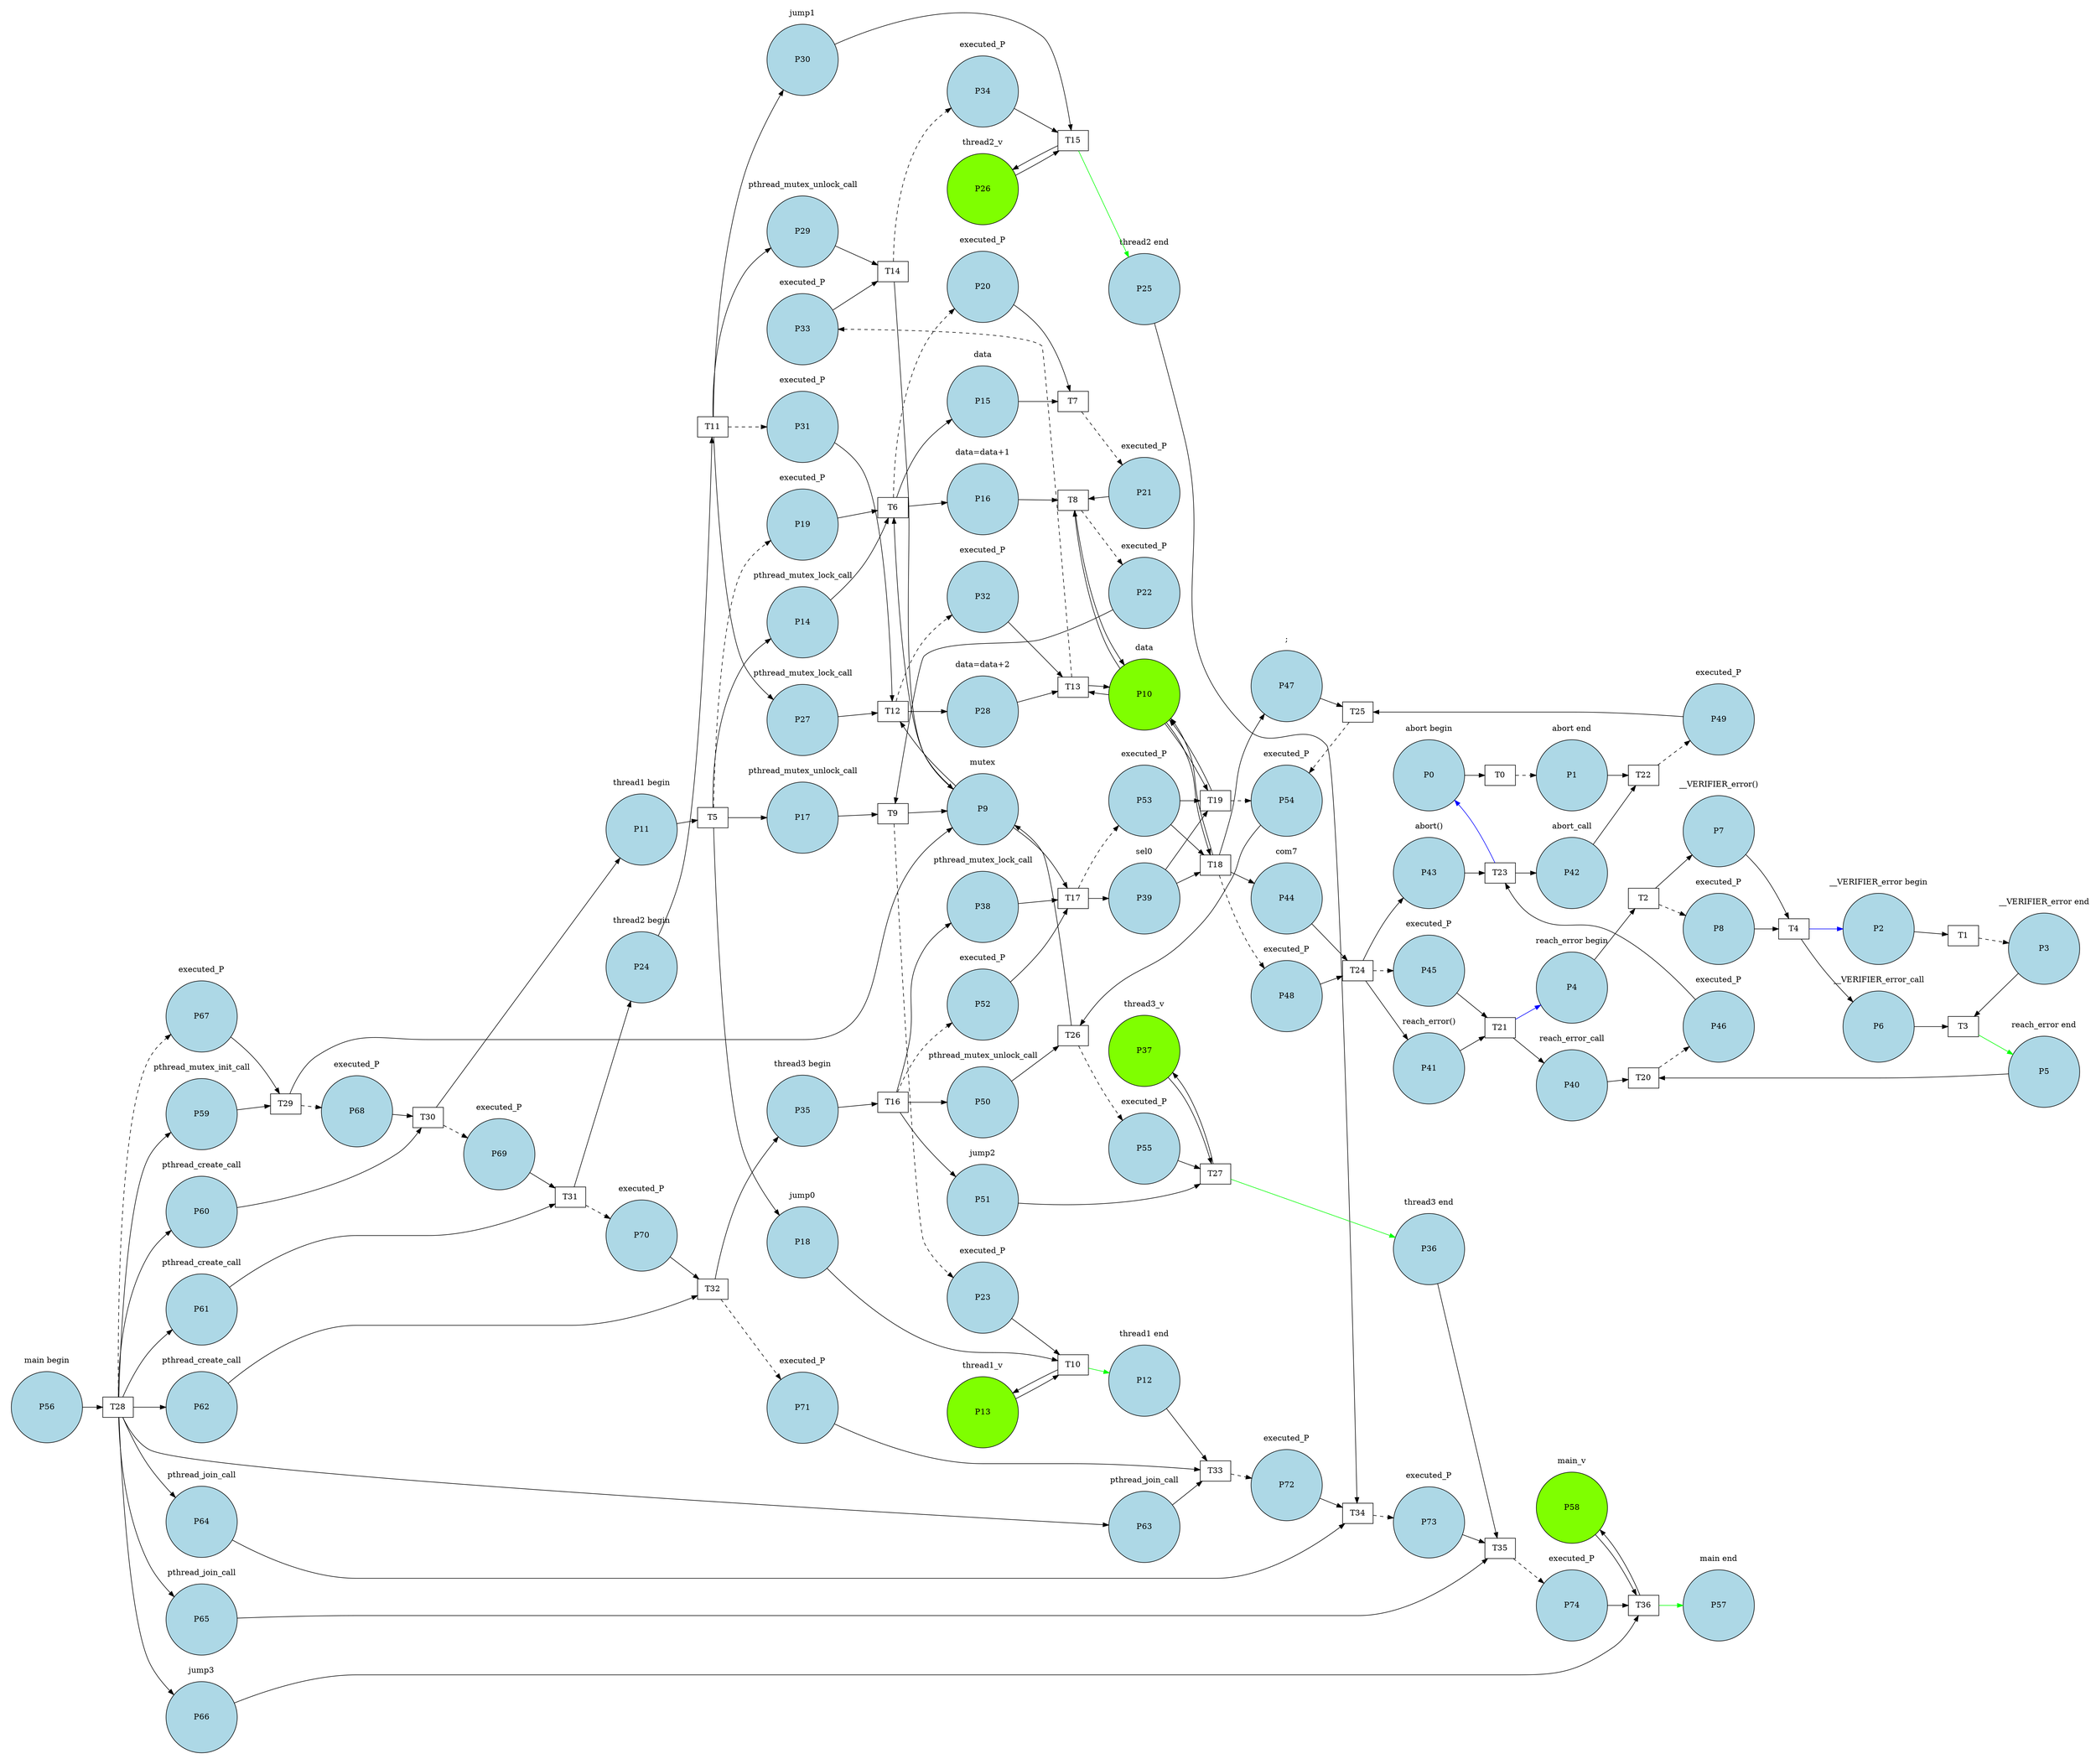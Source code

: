 digraph G{
rankdir = LR
subgraph cluster_P0{label="abort begin"color="white"P0[shape=circle, width=1.75,style="filled",color="black",fillcolor="lightblue"]}
subgraph cluster_P1{label="abort end"color="white"P1[shape=circle, width=1.75,style="filled",color="black",fillcolor="lightblue"]}
subgraph cluster_P2{label="__VERIFIER_error begin"color="white"P2[shape=circle, width=1.75,style="filled",color="black",fillcolor="lightblue"]}
subgraph cluster_P3{label="__VERIFIER_error end"color="white"P3[shape=circle, width=1.75,style="filled",color="black",fillcolor="lightblue"]}
subgraph cluster_P4{label="reach_error begin"color="white"P4[shape=circle, width=1.75,style="filled",color="black",fillcolor="lightblue"]}
subgraph cluster_P5{label="reach_error end"color="white"P5[shape=circle, width=1.75,style="filled",color="black",fillcolor="lightblue"]}
subgraph cluster_P6{label="__VERIFIER_error_call"color="white"P6[shape=circle, width=1.75,style="filled",color="black",fillcolor="lightblue"]}
subgraph cluster_P7{label="__VERIFIER_error()"color="white"P7[shape=circle, width=1.75,style="filled",color="black",fillcolor="lightblue"]}
subgraph cluster_P8{label="executed_P"color="white"P8[shape=circle, width=1.75,style="filled",color="black",fillcolor="lightblue"]}
subgraph cluster_P9{label="mutex"color="white"P9[shape=circle, width=1.75,style="filled",color="black",fillcolor="lightblue"]}
subgraph cluster_P10{label="data"color="white"P10[shape=circle, width=1.75,style="filled",color="black",fillcolor="chartreuse"]}
subgraph cluster_P11{label="thread1 begin"color="white"P11[shape=circle, width=1.75,style="filled",color="black",fillcolor="lightblue"]}
subgraph cluster_P12{label="thread1 end"color="white"P12[shape=circle, width=1.75,style="filled",color="black",fillcolor="lightblue"]}
subgraph cluster_P13{label="thread1_v"color="white"P13[shape=circle, width=1.75,style="filled",color="black",fillcolor="chartreuse"]}
subgraph cluster_P14{label="pthread_mutex_lock_call"color="white"P14[shape=circle, width=1.75,style="filled",color="black",fillcolor="lightblue"]}
subgraph cluster_P15{label="data"color="white"P15[shape=circle, width=1.75,style="filled",color="black",fillcolor="lightblue"]}
subgraph cluster_P16{label="data=data+1"color="white"P16[shape=circle, width=1.75,style="filled",color="black",fillcolor="lightblue"]}
subgraph cluster_P17{label="pthread_mutex_unlock_call"color="white"P17[shape=circle, width=1.75,style="filled",color="black",fillcolor="lightblue"]}
subgraph cluster_P18{label="jump0"color="white"P18[shape=circle, width=1.75,style="filled",color="black",fillcolor="lightblue"]}
subgraph cluster_P19{label="executed_P"color="white"P19[shape=circle, width=1.75,style="filled",color="black",fillcolor="lightblue"]}
subgraph cluster_P20{label="executed_P"color="white"P20[shape=circle, width=1.75,style="filled",color="black",fillcolor="lightblue"]}
subgraph cluster_P21{label="executed_P"color="white"P21[shape=circle, width=1.75,style="filled",color="black",fillcolor="lightblue"]}
subgraph cluster_P22{label="executed_P"color="white"P22[shape=circle, width=1.75,style="filled",color="black",fillcolor="lightblue"]}
subgraph cluster_P23{label="executed_P"color="white"P23[shape=circle, width=1.75,style="filled",color="black",fillcolor="lightblue"]}
subgraph cluster_P24{label="thread2 begin"color="white"P24[shape=circle, width=1.75,style="filled",color="black",fillcolor="lightblue"]}
subgraph cluster_P25{label="thread2 end"color="white"P25[shape=circle, width=1.75,style="filled",color="black",fillcolor="lightblue"]}
subgraph cluster_P26{label="thread2_v"color="white"P26[shape=circle, width=1.75,style="filled",color="black",fillcolor="chartreuse"]}
subgraph cluster_P27{label="pthread_mutex_lock_call"color="white"P27[shape=circle, width=1.75,style="filled",color="black",fillcolor="lightblue"]}
subgraph cluster_P28{label="data=data+2"color="white"P28[shape=circle, width=1.75,style="filled",color="black",fillcolor="lightblue"]}
subgraph cluster_P29{label="pthread_mutex_unlock_call"color="white"P29[shape=circle, width=1.75,style="filled",color="black",fillcolor="lightblue"]}
subgraph cluster_P30{label="jump1"color="white"P30[shape=circle, width=1.75,style="filled",color="black",fillcolor="lightblue"]}
subgraph cluster_P31{label="executed_P"color="white"P31[shape=circle, width=1.75,style="filled",color="black",fillcolor="lightblue"]}
subgraph cluster_P32{label="executed_P"color="white"P32[shape=circle, width=1.75,style="filled",color="black",fillcolor="lightblue"]}
subgraph cluster_P33{label="executed_P"color="white"P33[shape=circle, width=1.75,style="filled",color="black",fillcolor="lightblue"]}
subgraph cluster_P34{label="executed_P"color="white"P34[shape=circle, width=1.75,style="filled",color="black",fillcolor="lightblue"]}
subgraph cluster_P35{label="thread3 begin"color="white"P35[shape=circle, width=1.75,style="filled",color="black",fillcolor="lightblue"]}
subgraph cluster_P36{label="thread3 end"color="white"P36[shape=circle, width=1.75,style="filled",color="black",fillcolor="lightblue"]}
subgraph cluster_P37{label="thread3_v"color="white"P37[shape=circle, width=1.75,style="filled",color="black",fillcolor="chartreuse"]}
subgraph cluster_P38{label="pthread_mutex_lock_call"color="white"P38[shape=circle, width=1.75,style="filled",color="black",fillcolor="lightblue"]}
subgraph cluster_P39{label="sel0"color="white"P39[shape=circle, width=1.75,style="filled",color="black",fillcolor="lightblue"]}
subgraph cluster_P40{label="reach_error_call"color="white"P40[shape=circle, width=1.75,style="filled",color="black",fillcolor="lightblue"]}
subgraph cluster_P41{label="reach_error()"color="white"P41[shape=circle, width=1.75,style="filled",color="black",fillcolor="lightblue"]}
subgraph cluster_P42{label="abort_call"color="white"P42[shape=circle, width=1.75,style="filled",color="black",fillcolor="lightblue"]}
subgraph cluster_P43{label="abort()"color="white"P43[shape=circle, width=1.75,style="filled",color="black",fillcolor="lightblue"]}
subgraph cluster_P44{label="com7"color="white"P44[shape=circle, width=1.75,style="filled",color="black",fillcolor="lightblue"]}
subgraph cluster_P45{label="executed_P"color="white"P45[shape=circle, width=1.75,style="filled",color="black",fillcolor="lightblue"]}
subgraph cluster_P46{label="executed_P"color="white"P46[shape=circle, width=1.75,style="filled",color="black",fillcolor="lightblue"]}
subgraph cluster_P47{label=";"color="white"P47[shape=circle, width=1.75,style="filled",color="black",fillcolor="lightblue"]}
subgraph cluster_P48{label="executed_P"color="white"P48[shape=circle, width=1.75,style="filled",color="black",fillcolor="lightblue"]}
subgraph cluster_P49{label="executed_P"color="white"P49[shape=circle, width=1.75,style="filled",color="black",fillcolor="lightblue"]}
subgraph cluster_P50{label="pthread_mutex_unlock_call"color="white"P50[shape=circle, width=1.75,style="filled",color="black",fillcolor="lightblue"]}
subgraph cluster_P51{label="jump2"color="white"P51[shape=circle, width=1.75,style="filled",color="black",fillcolor="lightblue"]}
subgraph cluster_P52{label="executed_P"color="white"P52[shape=circle, width=1.75,style="filled",color="black",fillcolor="lightblue"]}
subgraph cluster_P53{label="executed_P"color="white"P53[shape=circle, width=1.75,style="filled",color="black",fillcolor="lightblue"]}
subgraph cluster_P54{label="executed_P"color="white"P54[shape=circle, width=1.75,style="filled",color="black",fillcolor="lightblue"]}
subgraph cluster_P55{label="executed_P"color="white"P55[shape=circle, width=1.75,style="filled",color="black",fillcolor="lightblue"]}
subgraph cluster_P56{label="main begin"color="white"P56[shape=circle, width=1.75,style="filled",color="black",fillcolor="lightblue"]}
subgraph cluster_P57{label="main end"color="white"P57[shape=circle, width=1.75,style="filled",color="black",fillcolor="lightblue"]}
subgraph cluster_P58{label="main_v"color="white"P58[shape=circle, width=1.75,style="filled",color="black",fillcolor="chartreuse"]}
subgraph cluster_P59{label="pthread_mutex_init_call"color="white"P59[shape=circle, width=1.75,style="filled",color="black",fillcolor="lightblue"]}
subgraph cluster_P60{label="pthread_create_call"color="white"P60[shape=circle, width=1.75,style="filled",color="black",fillcolor="lightblue"]}
subgraph cluster_P61{label="pthread_create_call"color="white"P61[shape=circle, width=1.75,style="filled",color="black",fillcolor="lightblue"]}
subgraph cluster_P62{label="pthread_create_call"color="white"P62[shape=circle, width=1.75,style="filled",color="black",fillcolor="lightblue"]}
subgraph cluster_P63{label="pthread_join_call"color="white"P63[shape=circle, width=1.75,style="filled",color="black",fillcolor="lightblue"]}
subgraph cluster_P64{label="pthread_join_call"color="white"P64[shape=circle, width=1.75,style="filled",color="black",fillcolor="lightblue"]}
subgraph cluster_P65{label="pthread_join_call"color="white"P65[shape=circle, width=1.75,style="filled",color="black",fillcolor="lightblue"]}
subgraph cluster_P66{label="jump3"color="white"P66[shape=circle, width=1.75,style="filled",color="black",fillcolor="lightblue"]}
subgraph cluster_P67{label="executed_P"color="white"P67[shape=circle, width=1.75,style="filled",color="black",fillcolor="lightblue"]}
subgraph cluster_P68{label="executed_P"color="white"P68[shape=circle, width=1.75,style="filled",color="black",fillcolor="lightblue"]}
subgraph cluster_P69{label="executed_P"color="white"P69[shape=circle, width=1.75,style="filled",color="black",fillcolor="lightblue"]}
subgraph cluster_P70{label="executed_P"color="white"P70[shape=circle, width=1.75,style="filled",color="black",fillcolor="lightblue"]}
subgraph cluster_P71{label="executed_P"color="white"P71[shape=circle, width=1.75,style="filled",color="black",fillcolor="lightblue"]}
subgraph cluster_P72{label="executed_P"color="white"P72[shape=circle, width=1.75,style="filled",color="black",fillcolor="lightblue"]}
subgraph cluster_P73{label="executed_P"color="white"P73[shape=circle, width=1.75,style="filled",color="black",fillcolor="lightblue"]}
subgraph cluster_P74{label="executed_P"color="white"P74[shape=circle, width=1.75,style="filled",color="black",fillcolor="lightblue"]}
T0[shape=box]
T1[shape=box]
T2[shape=box]
T3[shape=box]
T4[shape=box]
T5[shape=box]
T6[shape=box]
T7[shape=box]
T8[shape=box]
T9[shape=box]
T10[shape=box]
T11[shape=box]
T12[shape=box]
T13[shape=box]
T14[shape=box]
T15[shape=box]
T16[shape=box]
T17[shape=box]
T18[shape=box]
T19[shape=box]
T20[shape=box]
T21[shape=box]
T22[shape=box]
T23[shape=box]
T24[shape=box]
T25[shape=box]
T26[shape=box]
T27[shape=box]
T28[shape=box]
T29[shape=box]
T30[shape=box]
T31[shape=box]
T32[shape=box]
T33[shape=box]
T34[shape=box]
T35[shape=box]
T36[shape=box]
P0->T0
T0->P1[style="dashed"]
P2->T1
T1->P3[style="dashed"]
P4->T2
P6->T3
P7->T4
T4->P2[color="blue"]
P3->T3
T4->P6
T2->P7
T2->P8[style="dashed"]
P8->T4
T3->P5[color="green"]
P11->T5
P14->T6
P9->T6
P15->T7
P16->T8
P10->T8
T8->P10
P17->T9
T9->P9
P18->T10
T10->P12[color="green"]
T10->P13
P13->T10
T5->P14
T5->P19[style="dashed"]
P19->T6
T6->P15
T6->P20[style="dashed"]
P20->T7
T6->P16
T7->P21[style="dashed"]
P21->T8
T5->P17
T8->P22[style="dashed"]
P22->T9
T5->P18
T9->P23[style="dashed"]
P23->T10
P24->T11
P27->T12
P9->T12
P28->T13
P10->T13
T13->P10
P29->T14
T14->P9
P30->T15
T15->P25[color="green"]
T15->P26
P26->T15
T11->P27
T11->P31[style="dashed"]
P31->T12
T12->P28
T12->P32[style="dashed"]
P32->T13
T11->P29
T13->P33[style="dashed"]
P33->T14
T11->P30
T14->P34[style="dashed"]
P34->T15
P35->T16
P38->T17
P9->T17
P39->T18
P39->T19
P40->T20
P41->T21
T21->P4[color="blue"]
P5->T20
T21->P40
P42->T22
P43->T23
T23->P0[color="blue"]
P1->T22
T23->P42
P44->T24
T24->P41
T24->P45[style="dashed"]
P45->T21
T24->P43
T20->P46[style="dashed"]
P46->T23
P47->T25
P10->T18
T18->P10
P10->T19
T19->P10
T18->P44
T18->P48[style="dashed"]
P48->T24
T18->P47
T22->P49[style="dashed"]
P49->T25
P50->T26
T26->P9
P51->T27
T27->P36[color="green"]
T27->P37
P37->T27
T16->P38
T16->P52[style="dashed"]
P52->T17
T17->P39
T17->P53[style="dashed"]
P53->T18
P53->T19
T16->P50
T25->P54[style="dashed"]
T19->P54[style="dashed"]
P54->T26
T16->P51
T26->P55[style="dashed"]
P55->T27
P56->T28
P59->T29
T29->P9
P60->T30
T30->P11
P61->T31
T31->P24
P62->T32
T32->P35
P63->T33
P12->T33
P64->T34
P25->T34
P65->T35
P36->T35
P66->T36
T36->P57[color="green"]
T36->P58
P58->T36
T28->P59
T28->P67[style="dashed"]
P67->T29
T28->P60
T29->P68[style="dashed"]
P68->T30
T28->P61
T30->P69[style="dashed"]
P69->T31
T28->P62
T31->P70[style="dashed"]
P70->T32
T28->P63
T32->P71[style="dashed"]
P71->T33
T28->P64
T33->P72[style="dashed"]
P72->T34
T28->P65
T34->P73[style="dashed"]
P73->T35
T28->P66
T35->P74[style="dashed"]
P74->T36
}
